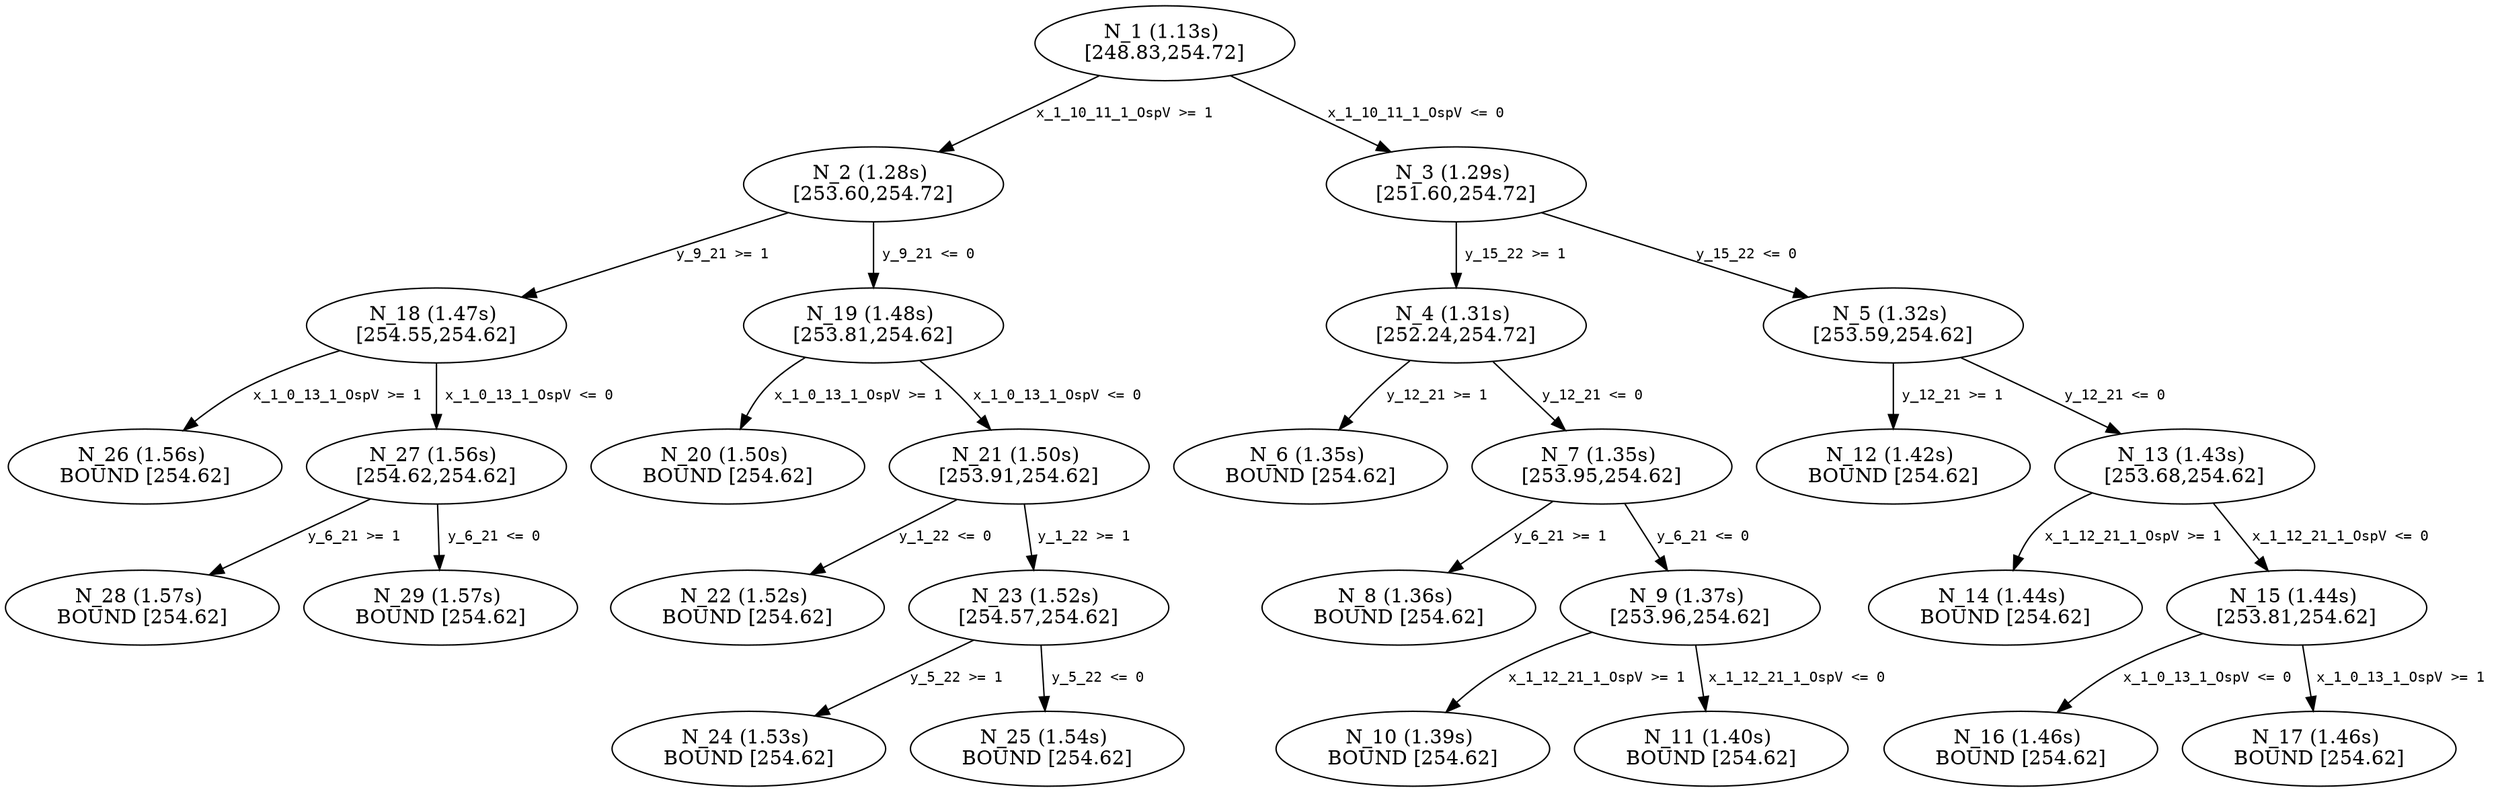 ##Command to get a nice layout: dot -Tpdf thisfile > thisfile.pdf

digraph master_0_BaP_Tree {
edge[fontname = "Courier", fontsize = 10];
n1 [label="N_1 (1.13s) \n[248.83,254.72]"];
n2 [label="N_2 (1.28s) \n[253.60,254.72]"];
n1 -> n2 [ label = " x_1_10_11_1_OspV >= 1 " ];
n3 [label="N_3 (1.29s) \n[251.60,254.72]"];
n1 -> n3 [ label = " x_1_10_11_1_OspV <= 0 " ];
n4 [label="N_4 (1.31s) \n[252.24,254.72]"];
n3 -> n4 [ label = " y_15_22 >= 1  " ];
n5 [label="N_5 (1.32s) \n[253.59,254.62]"];
n3 -> n5 [ label = " y_15_22 <= 0  " ];
n6 [label="N_6 (1.35s) \nBOUND [254.62]"];
n4 -> n6 [ label = " y_12_21 >= 1  " ];
n7 [label="N_7 (1.35s) \n[253.95,254.62]"];
n4 -> n7 [ label = " y_12_21 <= 0  " ];
n8 [label="N_8 (1.36s) \nBOUND [254.62]"];
n7 -> n8 [ label = " y_6_21 >= 1  " ];
n9 [label="N_9 (1.37s) \n[253.96,254.62]"];
n7 -> n9 [ label = " y_6_21 <= 0  " ];
n10 [label="N_10 (1.39s) \nBOUND [254.62]"];
n9 -> n10 [ label = " x_1_12_21_1_OspV >= 1 " ];
n11 [label="N_11 (1.40s) \nBOUND [254.62]"];
n9 -> n11 [ label = " x_1_12_21_1_OspV <= 0 " ];
n12 [label="N_12 (1.42s) \nBOUND [254.62]"];
n5 -> n12 [ label = " y_12_21 >= 1  " ];
n13 [label="N_13 (1.43s) \n[253.68,254.62]"];
n5 -> n13 [ label = " y_12_21 <= 0  " ];
n14 [label="N_14 (1.44s) \nBOUND [254.62]"];
n13 -> n14 [ label = " x_1_12_21_1_OspV >= 1 " ];
n15 [label="N_15 (1.44s) \n[253.81,254.62]"];
n13 -> n15 [ label = " x_1_12_21_1_OspV <= 0 " ];
n16 [label="N_16 (1.46s) \nBOUND [254.62]"];
n15 -> n16 [ label = " x_1_0_13_1_OspV <= 0 " ];
n17 [label="N_17 (1.46s) \nBOUND [254.62]"];
n15 -> n17 [ label = " x_1_0_13_1_OspV >= 1 " ];
n18 [label="N_18 (1.47s) \n[254.55,254.62]"];
n2 -> n18 [ label = " y_9_21 >= 1  " ];
n19 [label="N_19 (1.48s) \n[253.81,254.62]"];
n2 -> n19 [ label = " y_9_21 <= 0  " ];
n20 [label="N_20 (1.50s) \nBOUND [254.62]"];
n19 -> n20 [ label = " x_1_0_13_1_OspV >= 1 " ];
n21 [label="N_21 (1.50s) \n[253.91,254.62]"];
n19 -> n21 [ label = " x_1_0_13_1_OspV <= 0 " ];
n22 [label="N_22 (1.52s) \nBOUND [254.62]"];
n21 -> n22 [ label = " y_1_22 <= 0  " ];
n23 [label="N_23 (1.52s) \n[254.57,254.62]"];
n21 -> n23 [ label = " y_1_22 >= 1  " ];
n24 [label="N_24 (1.53s) \nBOUND [254.62]"];
n23 -> n24 [ label = " y_5_22 >= 1  " ];
n25 [label="N_25 (1.54s) \nBOUND [254.62]"];
n23 -> n25 [ label = " y_5_22 <= 0  " ];
n26 [label="N_26 (1.56s) \nBOUND [254.62]"];
n18 -> n26 [ label = " x_1_0_13_1_OspV >= 1 " ];
n27 [label="N_27 (1.56s) \n[254.62,254.62]"];
n18 -> n27 [ label = " x_1_0_13_1_OspV <= 0 " ];
n28 [label="N_28 (1.57s) \nBOUND [254.62]"];
n27 -> n28 [ label = " y_6_21 >= 1  " ];
n29 [label="N_29 (1.57s) \nBOUND [254.62]"];
n27 -> n29 [ label = " y_6_21 <= 0  " ];
}